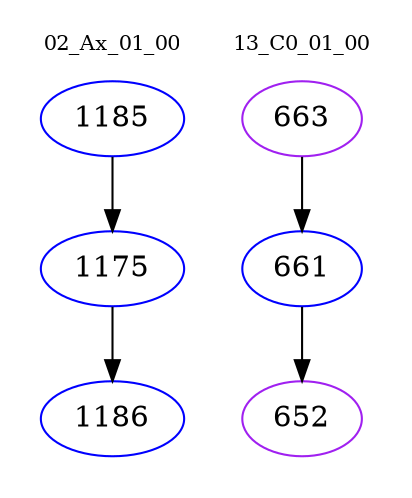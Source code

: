 digraph{
subgraph cluster_0 {
color = white
label = "02_Ax_01_00";
fontsize=10;
T0_1185 [label="1185", color="blue"]
T0_1185 -> T0_1175 [color="black"]
T0_1175 [label="1175", color="blue"]
T0_1175 -> T0_1186 [color="black"]
T0_1186 [label="1186", color="blue"]
}
subgraph cluster_1 {
color = white
label = "13_C0_01_00";
fontsize=10;
T1_663 [label="663", color="purple"]
T1_663 -> T1_661 [color="black"]
T1_661 [label="661", color="blue"]
T1_661 -> T1_652 [color="black"]
T1_652 [label="652", color="purple"]
}
}
